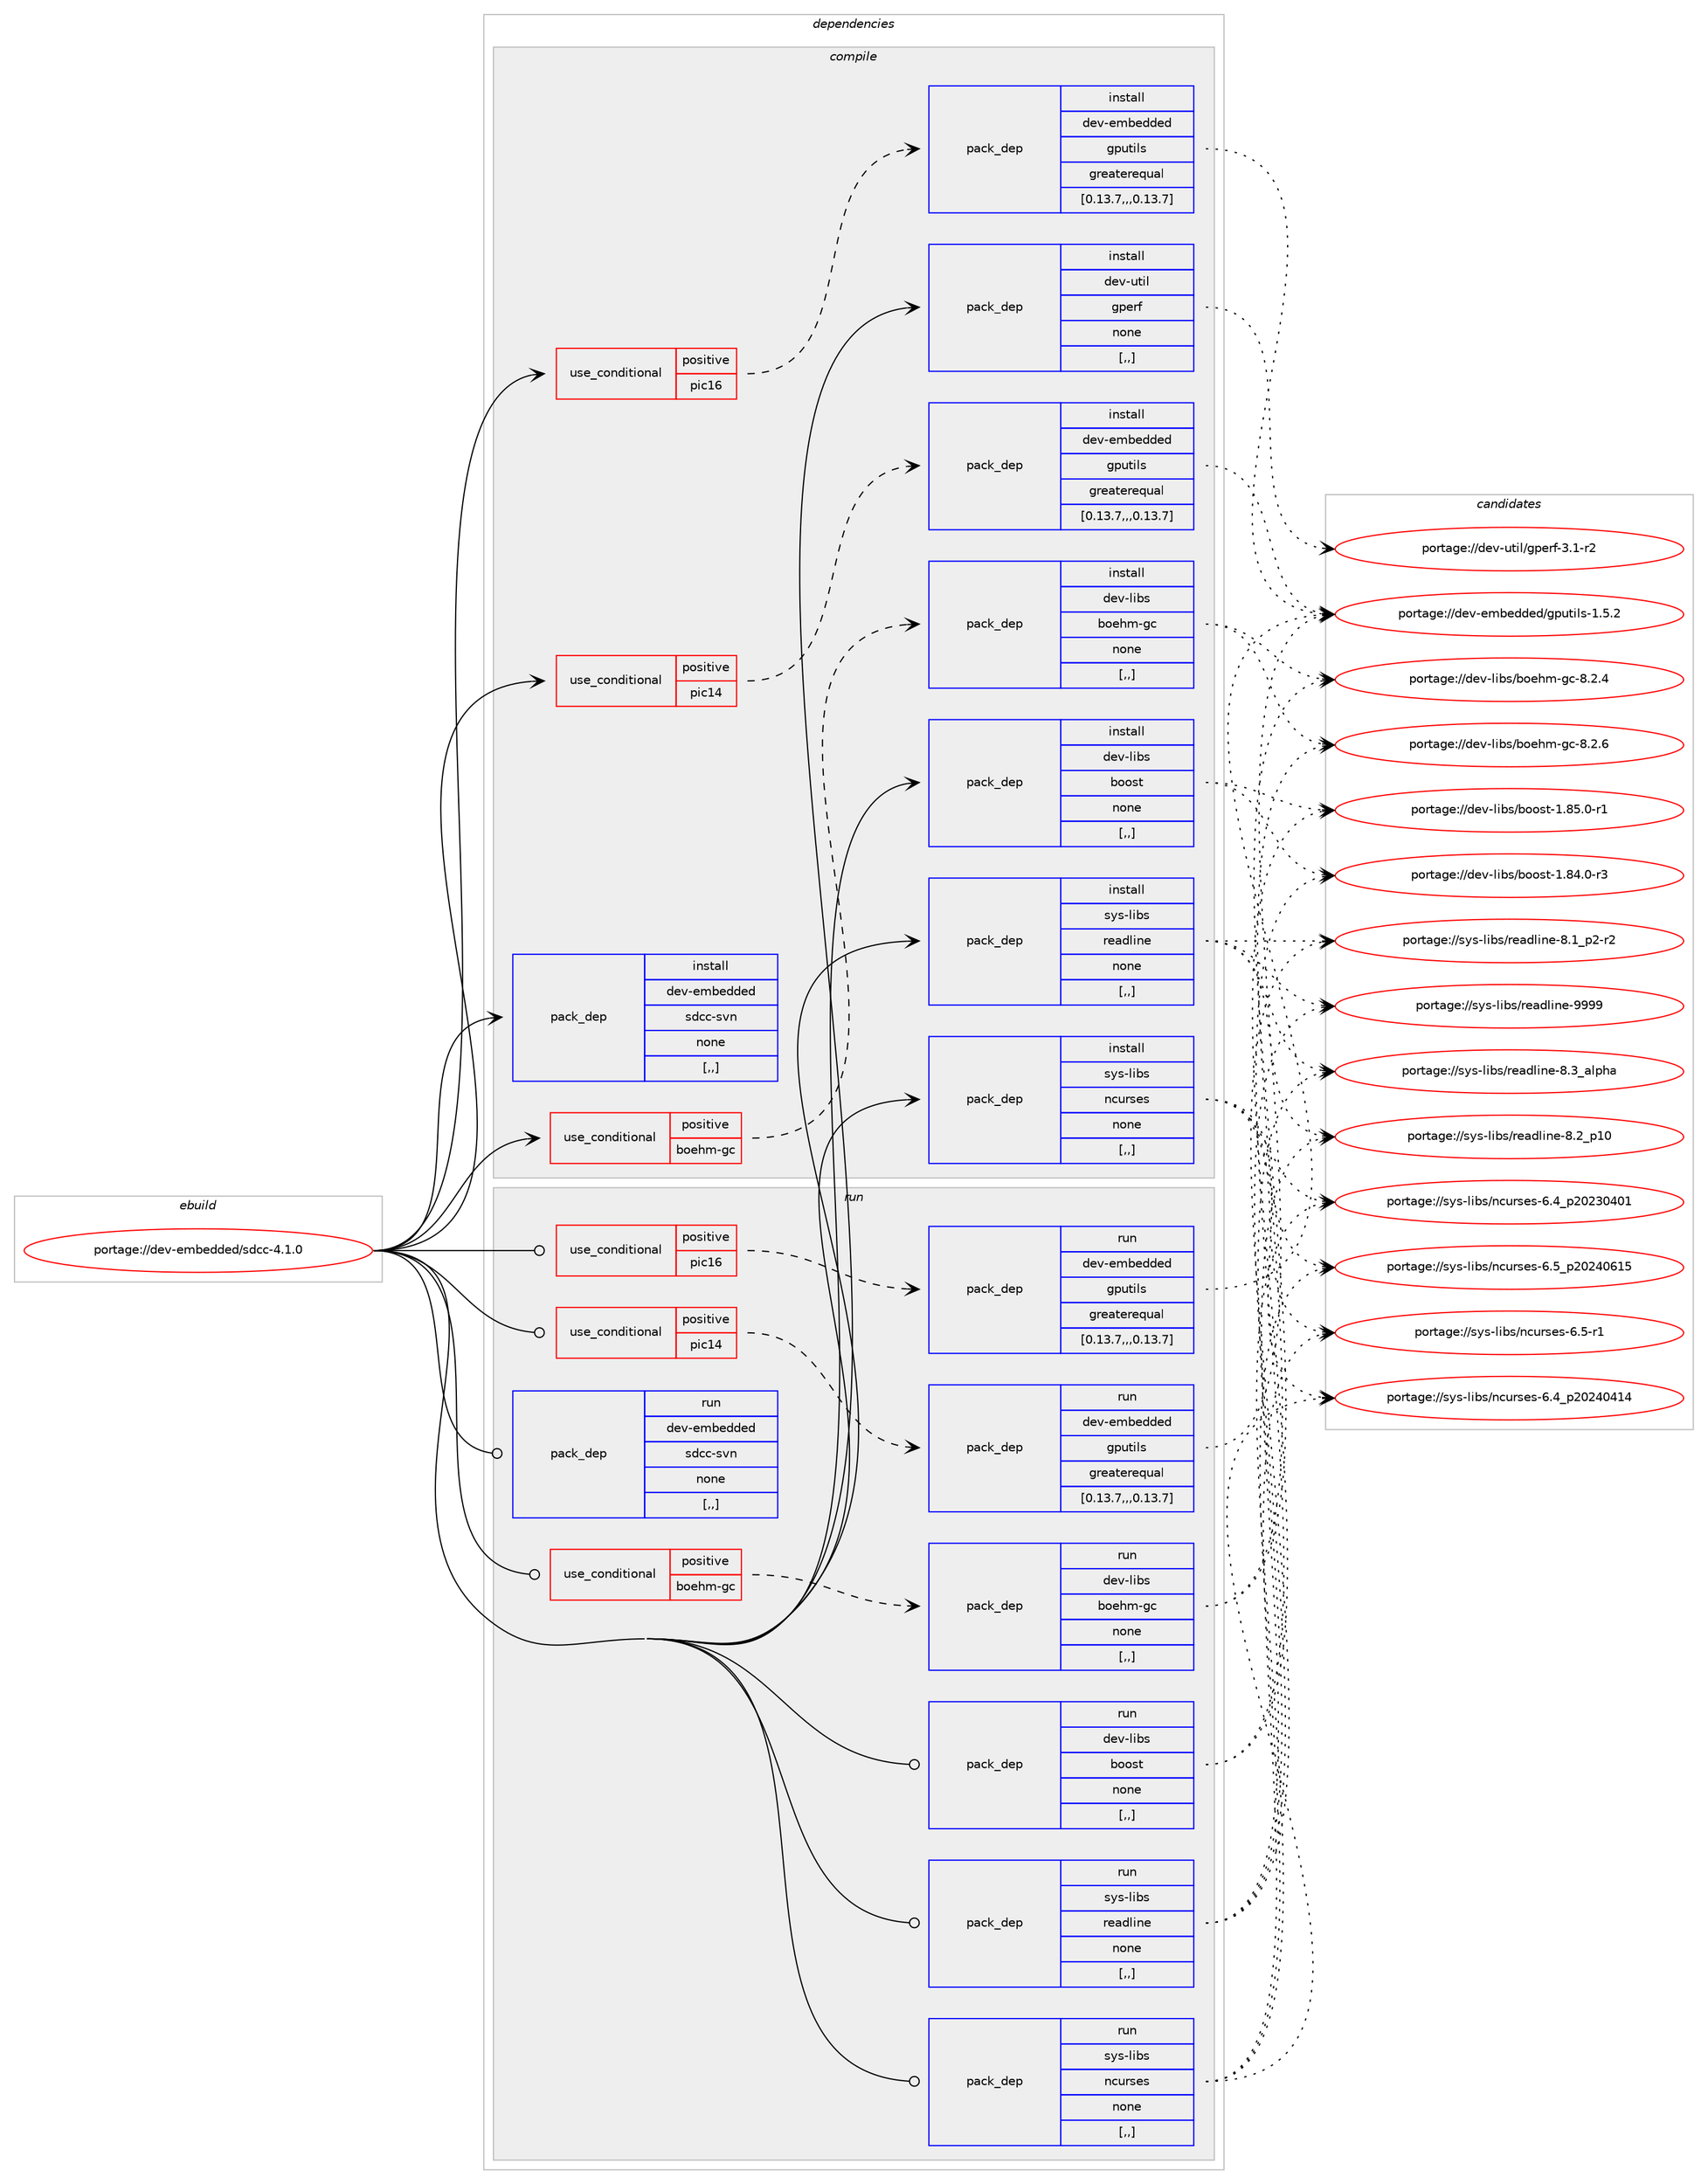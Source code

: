digraph prolog {

# *************
# Graph options
# *************

newrank=true;
concentrate=true;
compound=true;
graph [rankdir=LR,fontname=Helvetica,fontsize=10,ranksep=1.5];#, ranksep=2.5, nodesep=0.2];
edge  [arrowhead=vee];
node  [fontname=Helvetica,fontsize=10];

# **********
# The ebuild
# **********

subgraph cluster_leftcol {
color=gray;
label=<<i>ebuild</i>>;
id [label="portage://dev-embedded/sdcc-4.1.0", color=red, width=4, href="../dev-embedded/sdcc-4.1.0.svg"];
}

# ****************
# The dependencies
# ****************

subgraph cluster_midcol {
color=gray;
label=<<i>dependencies</i>>;
subgraph cluster_compile {
fillcolor="#eeeeee";
style=filled;
label=<<i>compile</i>>;
subgraph cond19587 {
dependency73925 [label=<<TABLE BORDER="0" CELLBORDER="1" CELLSPACING="0" CELLPADDING="4"><TR><TD ROWSPAN="3" CELLPADDING="10">use_conditional</TD></TR><TR><TD>positive</TD></TR><TR><TD>boehm-gc</TD></TR></TABLE>>, shape=none, color=red];
subgraph pack53384 {
dependency73926 [label=<<TABLE BORDER="0" CELLBORDER="1" CELLSPACING="0" CELLPADDING="4" WIDTH="220"><TR><TD ROWSPAN="6" CELLPADDING="30">pack_dep</TD></TR><TR><TD WIDTH="110">install</TD></TR><TR><TD>dev-libs</TD></TR><TR><TD>boehm-gc</TD></TR><TR><TD>none</TD></TR><TR><TD>[,,]</TD></TR></TABLE>>, shape=none, color=blue];
}
dependency73925:e -> dependency73926:w [weight=20,style="dashed",arrowhead="vee"];
}
id:e -> dependency73925:w [weight=20,style="solid",arrowhead="vee"];
subgraph cond19588 {
dependency73927 [label=<<TABLE BORDER="0" CELLBORDER="1" CELLSPACING="0" CELLPADDING="4"><TR><TD ROWSPAN="3" CELLPADDING="10">use_conditional</TD></TR><TR><TD>positive</TD></TR><TR><TD>pic14</TD></TR></TABLE>>, shape=none, color=red];
subgraph pack53385 {
dependency73928 [label=<<TABLE BORDER="0" CELLBORDER="1" CELLSPACING="0" CELLPADDING="4" WIDTH="220"><TR><TD ROWSPAN="6" CELLPADDING="30">pack_dep</TD></TR><TR><TD WIDTH="110">install</TD></TR><TR><TD>dev-embedded</TD></TR><TR><TD>gputils</TD></TR><TR><TD>greaterequal</TD></TR><TR><TD>[0.13.7,,,0.13.7]</TD></TR></TABLE>>, shape=none, color=blue];
}
dependency73927:e -> dependency73928:w [weight=20,style="dashed",arrowhead="vee"];
}
id:e -> dependency73927:w [weight=20,style="solid",arrowhead="vee"];
subgraph cond19589 {
dependency73929 [label=<<TABLE BORDER="0" CELLBORDER="1" CELLSPACING="0" CELLPADDING="4"><TR><TD ROWSPAN="3" CELLPADDING="10">use_conditional</TD></TR><TR><TD>positive</TD></TR><TR><TD>pic16</TD></TR></TABLE>>, shape=none, color=red];
subgraph pack53386 {
dependency73930 [label=<<TABLE BORDER="0" CELLBORDER="1" CELLSPACING="0" CELLPADDING="4" WIDTH="220"><TR><TD ROWSPAN="6" CELLPADDING="30">pack_dep</TD></TR><TR><TD WIDTH="110">install</TD></TR><TR><TD>dev-embedded</TD></TR><TR><TD>gputils</TD></TR><TR><TD>greaterequal</TD></TR><TR><TD>[0.13.7,,,0.13.7]</TD></TR></TABLE>>, shape=none, color=blue];
}
dependency73929:e -> dependency73930:w [weight=20,style="dashed",arrowhead="vee"];
}
id:e -> dependency73929:w [weight=20,style="solid",arrowhead="vee"];
subgraph pack53387 {
dependency73931 [label=<<TABLE BORDER="0" CELLBORDER="1" CELLSPACING="0" CELLPADDING="4" WIDTH="220"><TR><TD ROWSPAN="6" CELLPADDING="30">pack_dep</TD></TR><TR><TD WIDTH="110">install</TD></TR><TR><TD>dev-libs</TD></TR><TR><TD>boost</TD></TR><TR><TD>none</TD></TR><TR><TD>[,,]</TD></TR></TABLE>>, shape=none, color=blue];
}
id:e -> dependency73931:w [weight=20,style="solid",arrowhead="vee"];
subgraph pack53388 {
dependency73932 [label=<<TABLE BORDER="0" CELLBORDER="1" CELLSPACING="0" CELLPADDING="4" WIDTH="220"><TR><TD ROWSPAN="6" CELLPADDING="30">pack_dep</TD></TR><TR><TD WIDTH="110">install</TD></TR><TR><TD>dev-util</TD></TR><TR><TD>gperf</TD></TR><TR><TD>none</TD></TR><TR><TD>[,,]</TD></TR></TABLE>>, shape=none, color=blue];
}
id:e -> dependency73932:w [weight=20,style="solid",arrowhead="vee"];
subgraph pack53389 {
dependency73933 [label=<<TABLE BORDER="0" CELLBORDER="1" CELLSPACING="0" CELLPADDING="4" WIDTH="220"><TR><TD ROWSPAN="6" CELLPADDING="30">pack_dep</TD></TR><TR><TD WIDTH="110">install</TD></TR><TR><TD>sys-libs</TD></TR><TR><TD>ncurses</TD></TR><TR><TD>none</TD></TR><TR><TD>[,,]</TD></TR></TABLE>>, shape=none, color=blue];
}
id:e -> dependency73933:w [weight=20,style="solid",arrowhead="vee"];
subgraph pack53390 {
dependency73934 [label=<<TABLE BORDER="0" CELLBORDER="1" CELLSPACING="0" CELLPADDING="4" WIDTH="220"><TR><TD ROWSPAN="6" CELLPADDING="30">pack_dep</TD></TR><TR><TD WIDTH="110">install</TD></TR><TR><TD>sys-libs</TD></TR><TR><TD>readline</TD></TR><TR><TD>none</TD></TR><TR><TD>[,,]</TD></TR></TABLE>>, shape=none, color=blue];
}
id:e -> dependency73934:w [weight=20,style="solid",arrowhead="vee"];
subgraph pack53391 {
dependency73935 [label=<<TABLE BORDER="0" CELLBORDER="1" CELLSPACING="0" CELLPADDING="4" WIDTH="220"><TR><TD ROWSPAN="6" CELLPADDING="30">pack_dep</TD></TR><TR><TD WIDTH="110">install</TD></TR><TR><TD>dev-embedded</TD></TR><TR><TD>sdcc-svn</TD></TR><TR><TD>none</TD></TR><TR><TD>[,,]</TD></TR></TABLE>>, shape=none, color=blue];
}
id:e -> dependency73935:w [weight=20,style="solid",arrowhead="vee"];
}
subgraph cluster_compileandrun {
fillcolor="#eeeeee";
style=filled;
label=<<i>compile and run</i>>;
}
subgraph cluster_run {
fillcolor="#eeeeee";
style=filled;
label=<<i>run</i>>;
subgraph cond19590 {
dependency73936 [label=<<TABLE BORDER="0" CELLBORDER="1" CELLSPACING="0" CELLPADDING="4"><TR><TD ROWSPAN="3" CELLPADDING="10">use_conditional</TD></TR><TR><TD>positive</TD></TR><TR><TD>boehm-gc</TD></TR></TABLE>>, shape=none, color=red];
subgraph pack53392 {
dependency73937 [label=<<TABLE BORDER="0" CELLBORDER="1" CELLSPACING="0" CELLPADDING="4" WIDTH="220"><TR><TD ROWSPAN="6" CELLPADDING="30">pack_dep</TD></TR><TR><TD WIDTH="110">run</TD></TR><TR><TD>dev-libs</TD></TR><TR><TD>boehm-gc</TD></TR><TR><TD>none</TD></TR><TR><TD>[,,]</TD></TR></TABLE>>, shape=none, color=blue];
}
dependency73936:e -> dependency73937:w [weight=20,style="dashed",arrowhead="vee"];
}
id:e -> dependency73936:w [weight=20,style="solid",arrowhead="odot"];
subgraph cond19591 {
dependency73938 [label=<<TABLE BORDER="0" CELLBORDER="1" CELLSPACING="0" CELLPADDING="4"><TR><TD ROWSPAN="3" CELLPADDING="10">use_conditional</TD></TR><TR><TD>positive</TD></TR><TR><TD>pic14</TD></TR></TABLE>>, shape=none, color=red];
subgraph pack53393 {
dependency73939 [label=<<TABLE BORDER="0" CELLBORDER="1" CELLSPACING="0" CELLPADDING="4" WIDTH="220"><TR><TD ROWSPAN="6" CELLPADDING="30">pack_dep</TD></TR><TR><TD WIDTH="110">run</TD></TR><TR><TD>dev-embedded</TD></TR><TR><TD>gputils</TD></TR><TR><TD>greaterequal</TD></TR><TR><TD>[0.13.7,,,0.13.7]</TD></TR></TABLE>>, shape=none, color=blue];
}
dependency73938:e -> dependency73939:w [weight=20,style="dashed",arrowhead="vee"];
}
id:e -> dependency73938:w [weight=20,style="solid",arrowhead="odot"];
subgraph cond19592 {
dependency73940 [label=<<TABLE BORDER="0" CELLBORDER="1" CELLSPACING="0" CELLPADDING="4"><TR><TD ROWSPAN="3" CELLPADDING="10">use_conditional</TD></TR><TR><TD>positive</TD></TR><TR><TD>pic16</TD></TR></TABLE>>, shape=none, color=red];
subgraph pack53394 {
dependency73941 [label=<<TABLE BORDER="0" CELLBORDER="1" CELLSPACING="0" CELLPADDING="4" WIDTH="220"><TR><TD ROWSPAN="6" CELLPADDING="30">pack_dep</TD></TR><TR><TD WIDTH="110">run</TD></TR><TR><TD>dev-embedded</TD></TR><TR><TD>gputils</TD></TR><TR><TD>greaterequal</TD></TR><TR><TD>[0.13.7,,,0.13.7]</TD></TR></TABLE>>, shape=none, color=blue];
}
dependency73940:e -> dependency73941:w [weight=20,style="dashed",arrowhead="vee"];
}
id:e -> dependency73940:w [weight=20,style="solid",arrowhead="odot"];
subgraph pack53395 {
dependency73942 [label=<<TABLE BORDER="0" CELLBORDER="1" CELLSPACING="0" CELLPADDING="4" WIDTH="220"><TR><TD ROWSPAN="6" CELLPADDING="30">pack_dep</TD></TR><TR><TD WIDTH="110">run</TD></TR><TR><TD>dev-libs</TD></TR><TR><TD>boost</TD></TR><TR><TD>none</TD></TR><TR><TD>[,,]</TD></TR></TABLE>>, shape=none, color=blue];
}
id:e -> dependency73942:w [weight=20,style="solid",arrowhead="odot"];
subgraph pack53396 {
dependency73943 [label=<<TABLE BORDER="0" CELLBORDER="1" CELLSPACING="0" CELLPADDING="4" WIDTH="220"><TR><TD ROWSPAN="6" CELLPADDING="30">pack_dep</TD></TR><TR><TD WIDTH="110">run</TD></TR><TR><TD>sys-libs</TD></TR><TR><TD>ncurses</TD></TR><TR><TD>none</TD></TR><TR><TD>[,,]</TD></TR></TABLE>>, shape=none, color=blue];
}
id:e -> dependency73943:w [weight=20,style="solid",arrowhead="odot"];
subgraph pack53397 {
dependency73944 [label=<<TABLE BORDER="0" CELLBORDER="1" CELLSPACING="0" CELLPADDING="4" WIDTH="220"><TR><TD ROWSPAN="6" CELLPADDING="30">pack_dep</TD></TR><TR><TD WIDTH="110">run</TD></TR><TR><TD>sys-libs</TD></TR><TR><TD>readline</TD></TR><TR><TD>none</TD></TR><TR><TD>[,,]</TD></TR></TABLE>>, shape=none, color=blue];
}
id:e -> dependency73944:w [weight=20,style="solid",arrowhead="odot"];
subgraph pack53398 {
dependency73945 [label=<<TABLE BORDER="0" CELLBORDER="1" CELLSPACING="0" CELLPADDING="4" WIDTH="220"><TR><TD ROWSPAN="6" CELLPADDING="30">pack_dep</TD></TR><TR><TD WIDTH="110">run</TD></TR><TR><TD>dev-embedded</TD></TR><TR><TD>sdcc-svn</TD></TR><TR><TD>none</TD></TR><TR><TD>[,,]</TD></TR></TABLE>>, shape=none, color=blue];
}
id:e -> dependency73945:w [weight=20,style="solid",arrowhead="odot"];
}
}

# **************
# The candidates
# **************

subgraph cluster_choices {
rank=same;
color=gray;
label=<<i>candidates</i>>;

subgraph choice53384 {
color=black;
nodesep=1;
choice100101118451081059811547981111011041094510399455646504654 [label="portage://dev-libs/boehm-gc-8.2.6", color=red, width=4,href="../dev-libs/boehm-gc-8.2.6.svg"];
choice100101118451081059811547981111011041094510399455646504652 [label="portage://dev-libs/boehm-gc-8.2.4", color=red, width=4,href="../dev-libs/boehm-gc-8.2.4.svg"];
dependency73926:e -> choice100101118451081059811547981111011041094510399455646504654:w [style=dotted,weight="100"];
dependency73926:e -> choice100101118451081059811547981111011041094510399455646504652:w [style=dotted,weight="100"];
}
subgraph choice53385 {
color=black;
nodesep=1;
choice100101118451011099810110010010110047103112117116105108115454946534650 [label="portage://dev-embedded/gputils-1.5.2", color=red, width=4,href="../dev-embedded/gputils-1.5.2.svg"];
dependency73928:e -> choice100101118451011099810110010010110047103112117116105108115454946534650:w [style=dotted,weight="100"];
}
subgraph choice53386 {
color=black;
nodesep=1;
choice100101118451011099810110010010110047103112117116105108115454946534650 [label="portage://dev-embedded/gputils-1.5.2", color=red, width=4,href="../dev-embedded/gputils-1.5.2.svg"];
dependency73930:e -> choice100101118451011099810110010010110047103112117116105108115454946534650:w [style=dotted,weight="100"];
}
subgraph choice53387 {
color=black;
nodesep=1;
choice10010111845108105981154798111111115116454946565346484511449 [label="portage://dev-libs/boost-1.85.0-r1", color=red, width=4,href="../dev-libs/boost-1.85.0-r1.svg"];
choice10010111845108105981154798111111115116454946565246484511451 [label="portage://dev-libs/boost-1.84.0-r3", color=red, width=4,href="../dev-libs/boost-1.84.0-r3.svg"];
dependency73931:e -> choice10010111845108105981154798111111115116454946565346484511449:w [style=dotted,weight="100"];
dependency73931:e -> choice10010111845108105981154798111111115116454946565246484511451:w [style=dotted,weight="100"];
}
subgraph choice53388 {
color=black;
nodesep=1;
choice1001011184511711610510847103112101114102455146494511450 [label="portage://dev-util/gperf-3.1-r2", color=red, width=4,href="../dev-util/gperf-3.1-r2.svg"];
dependency73932:e -> choice1001011184511711610510847103112101114102455146494511450:w [style=dotted,weight="100"];
}
subgraph choice53389 {
color=black;
nodesep=1;
choice1151211154510810598115471109911711411510111545544653951125048505248544953 [label="portage://sys-libs/ncurses-6.5_p20240615", color=red, width=4,href="../sys-libs/ncurses-6.5_p20240615.svg"];
choice11512111545108105981154711099117114115101115455446534511449 [label="portage://sys-libs/ncurses-6.5-r1", color=red, width=4,href="../sys-libs/ncurses-6.5-r1.svg"];
choice1151211154510810598115471109911711411510111545544652951125048505248524952 [label="portage://sys-libs/ncurses-6.4_p20240414", color=red, width=4,href="../sys-libs/ncurses-6.4_p20240414.svg"];
choice1151211154510810598115471109911711411510111545544652951125048505148524849 [label="portage://sys-libs/ncurses-6.4_p20230401", color=red, width=4,href="../sys-libs/ncurses-6.4_p20230401.svg"];
dependency73933:e -> choice1151211154510810598115471109911711411510111545544653951125048505248544953:w [style=dotted,weight="100"];
dependency73933:e -> choice11512111545108105981154711099117114115101115455446534511449:w [style=dotted,weight="100"];
dependency73933:e -> choice1151211154510810598115471109911711411510111545544652951125048505248524952:w [style=dotted,weight="100"];
dependency73933:e -> choice1151211154510810598115471109911711411510111545544652951125048505148524849:w [style=dotted,weight="100"];
}
subgraph choice53390 {
color=black;
nodesep=1;
choice115121115451081059811547114101971001081051101014557575757 [label="portage://sys-libs/readline-9999", color=red, width=4,href="../sys-libs/readline-9999.svg"];
choice1151211154510810598115471141019710010810511010145564651959710811210497 [label="portage://sys-libs/readline-8.3_alpha", color=red, width=4,href="../sys-libs/readline-8.3_alpha.svg"];
choice1151211154510810598115471141019710010810511010145564650951124948 [label="portage://sys-libs/readline-8.2_p10", color=red, width=4,href="../sys-libs/readline-8.2_p10.svg"];
choice115121115451081059811547114101971001081051101014556464995112504511450 [label="portage://sys-libs/readline-8.1_p2-r2", color=red, width=4,href="../sys-libs/readline-8.1_p2-r2.svg"];
dependency73934:e -> choice115121115451081059811547114101971001081051101014557575757:w [style=dotted,weight="100"];
dependency73934:e -> choice1151211154510810598115471141019710010810511010145564651959710811210497:w [style=dotted,weight="100"];
dependency73934:e -> choice1151211154510810598115471141019710010810511010145564650951124948:w [style=dotted,weight="100"];
dependency73934:e -> choice115121115451081059811547114101971001081051101014556464995112504511450:w [style=dotted,weight="100"];
}
subgraph choice53391 {
color=black;
nodesep=1;
}
subgraph choice53392 {
color=black;
nodesep=1;
choice100101118451081059811547981111011041094510399455646504654 [label="portage://dev-libs/boehm-gc-8.2.6", color=red, width=4,href="../dev-libs/boehm-gc-8.2.6.svg"];
choice100101118451081059811547981111011041094510399455646504652 [label="portage://dev-libs/boehm-gc-8.2.4", color=red, width=4,href="../dev-libs/boehm-gc-8.2.4.svg"];
dependency73937:e -> choice100101118451081059811547981111011041094510399455646504654:w [style=dotted,weight="100"];
dependency73937:e -> choice100101118451081059811547981111011041094510399455646504652:w [style=dotted,weight="100"];
}
subgraph choice53393 {
color=black;
nodesep=1;
choice100101118451011099810110010010110047103112117116105108115454946534650 [label="portage://dev-embedded/gputils-1.5.2", color=red, width=4,href="../dev-embedded/gputils-1.5.2.svg"];
dependency73939:e -> choice100101118451011099810110010010110047103112117116105108115454946534650:w [style=dotted,weight="100"];
}
subgraph choice53394 {
color=black;
nodesep=1;
choice100101118451011099810110010010110047103112117116105108115454946534650 [label="portage://dev-embedded/gputils-1.5.2", color=red, width=4,href="../dev-embedded/gputils-1.5.2.svg"];
dependency73941:e -> choice100101118451011099810110010010110047103112117116105108115454946534650:w [style=dotted,weight="100"];
}
subgraph choice53395 {
color=black;
nodesep=1;
choice10010111845108105981154798111111115116454946565346484511449 [label="portage://dev-libs/boost-1.85.0-r1", color=red, width=4,href="../dev-libs/boost-1.85.0-r1.svg"];
choice10010111845108105981154798111111115116454946565246484511451 [label="portage://dev-libs/boost-1.84.0-r3", color=red, width=4,href="../dev-libs/boost-1.84.0-r3.svg"];
dependency73942:e -> choice10010111845108105981154798111111115116454946565346484511449:w [style=dotted,weight="100"];
dependency73942:e -> choice10010111845108105981154798111111115116454946565246484511451:w [style=dotted,weight="100"];
}
subgraph choice53396 {
color=black;
nodesep=1;
choice1151211154510810598115471109911711411510111545544653951125048505248544953 [label="portage://sys-libs/ncurses-6.5_p20240615", color=red, width=4,href="../sys-libs/ncurses-6.5_p20240615.svg"];
choice11512111545108105981154711099117114115101115455446534511449 [label="portage://sys-libs/ncurses-6.5-r1", color=red, width=4,href="../sys-libs/ncurses-6.5-r1.svg"];
choice1151211154510810598115471109911711411510111545544652951125048505248524952 [label="portage://sys-libs/ncurses-6.4_p20240414", color=red, width=4,href="../sys-libs/ncurses-6.4_p20240414.svg"];
choice1151211154510810598115471109911711411510111545544652951125048505148524849 [label="portage://sys-libs/ncurses-6.4_p20230401", color=red, width=4,href="../sys-libs/ncurses-6.4_p20230401.svg"];
dependency73943:e -> choice1151211154510810598115471109911711411510111545544653951125048505248544953:w [style=dotted,weight="100"];
dependency73943:e -> choice11512111545108105981154711099117114115101115455446534511449:w [style=dotted,weight="100"];
dependency73943:e -> choice1151211154510810598115471109911711411510111545544652951125048505248524952:w [style=dotted,weight="100"];
dependency73943:e -> choice1151211154510810598115471109911711411510111545544652951125048505148524849:w [style=dotted,weight="100"];
}
subgraph choice53397 {
color=black;
nodesep=1;
choice115121115451081059811547114101971001081051101014557575757 [label="portage://sys-libs/readline-9999", color=red, width=4,href="../sys-libs/readline-9999.svg"];
choice1151211154510810598115471141019710010810511010145564651959710811210497 [label="portage://sys-libs/readline-8.3_alpha", color=red, width=4,href="../sys-libs/readline-8.3_alpha.svg"];
choice1151211154510810598115471141019710010810511010145564650951124948 [label="portage://sys-libs/readline-8.2_p10", color=red, width=4,href="../sys-libs/readline-8.2_p10.svg"];
choice115121115451081059811547114101971001081051101014556464995112504511450 [label="portage://sys-libs/readline-8.1_p2-r2", color=red, width=4,href="../sys-libs/readline-8.1_p2-r2.svg"];
dependency73944:e -> choice115121115451081059811547114101971001081051101014557575757:w [style=dotted,weight="100"];
dependency73944:e -> choice1151211154510810598115471141019710010810511010145564651959710811210497:w [style=dotted,weight="100"];
dependency73944:e -> choice1151211154510810598115471141019710010810511010145564650951124948:w [style=dotted,weight="100"];
dependency73944:e -> choice115121115451081059811547114101971001081051101014556464995112504511450:w [style=dotted,weight="100"];
}
subgraph choice53398 {
color=black;
nodesep=1;
}
}

}
